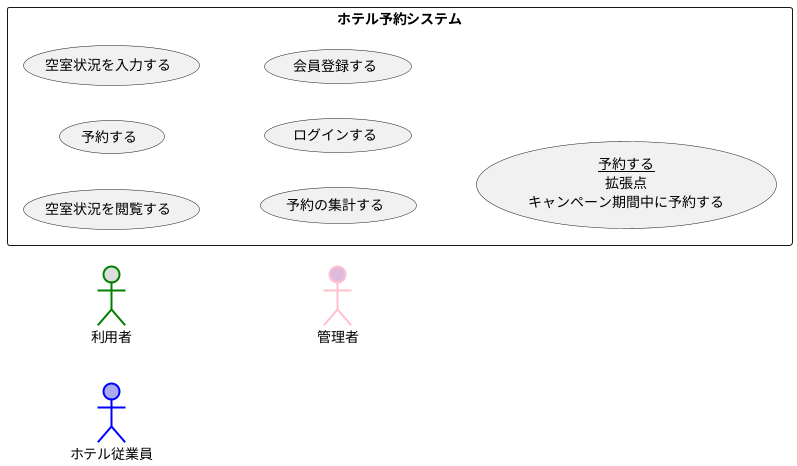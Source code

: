 @startuml 演習
left to right direction
actor 利用者 #DDD;line:Green;line.bold;
actor ホテル従業員 #AAE;line:Blue;line.bold;
actor 管理者 #DBD;line:Pink;line.bold;
rectangle ホテル予約システム {
usecase 空室状況を閲覧する
usecase 予約する
usecase 空室状況を入力する
usecase 予約の集計する
usecase ログインする
usecase 会員登録する
usecase (<u>予約する</u>\n拡張点\nキャンペーン期間中に予約する) as input
}


@enduml
